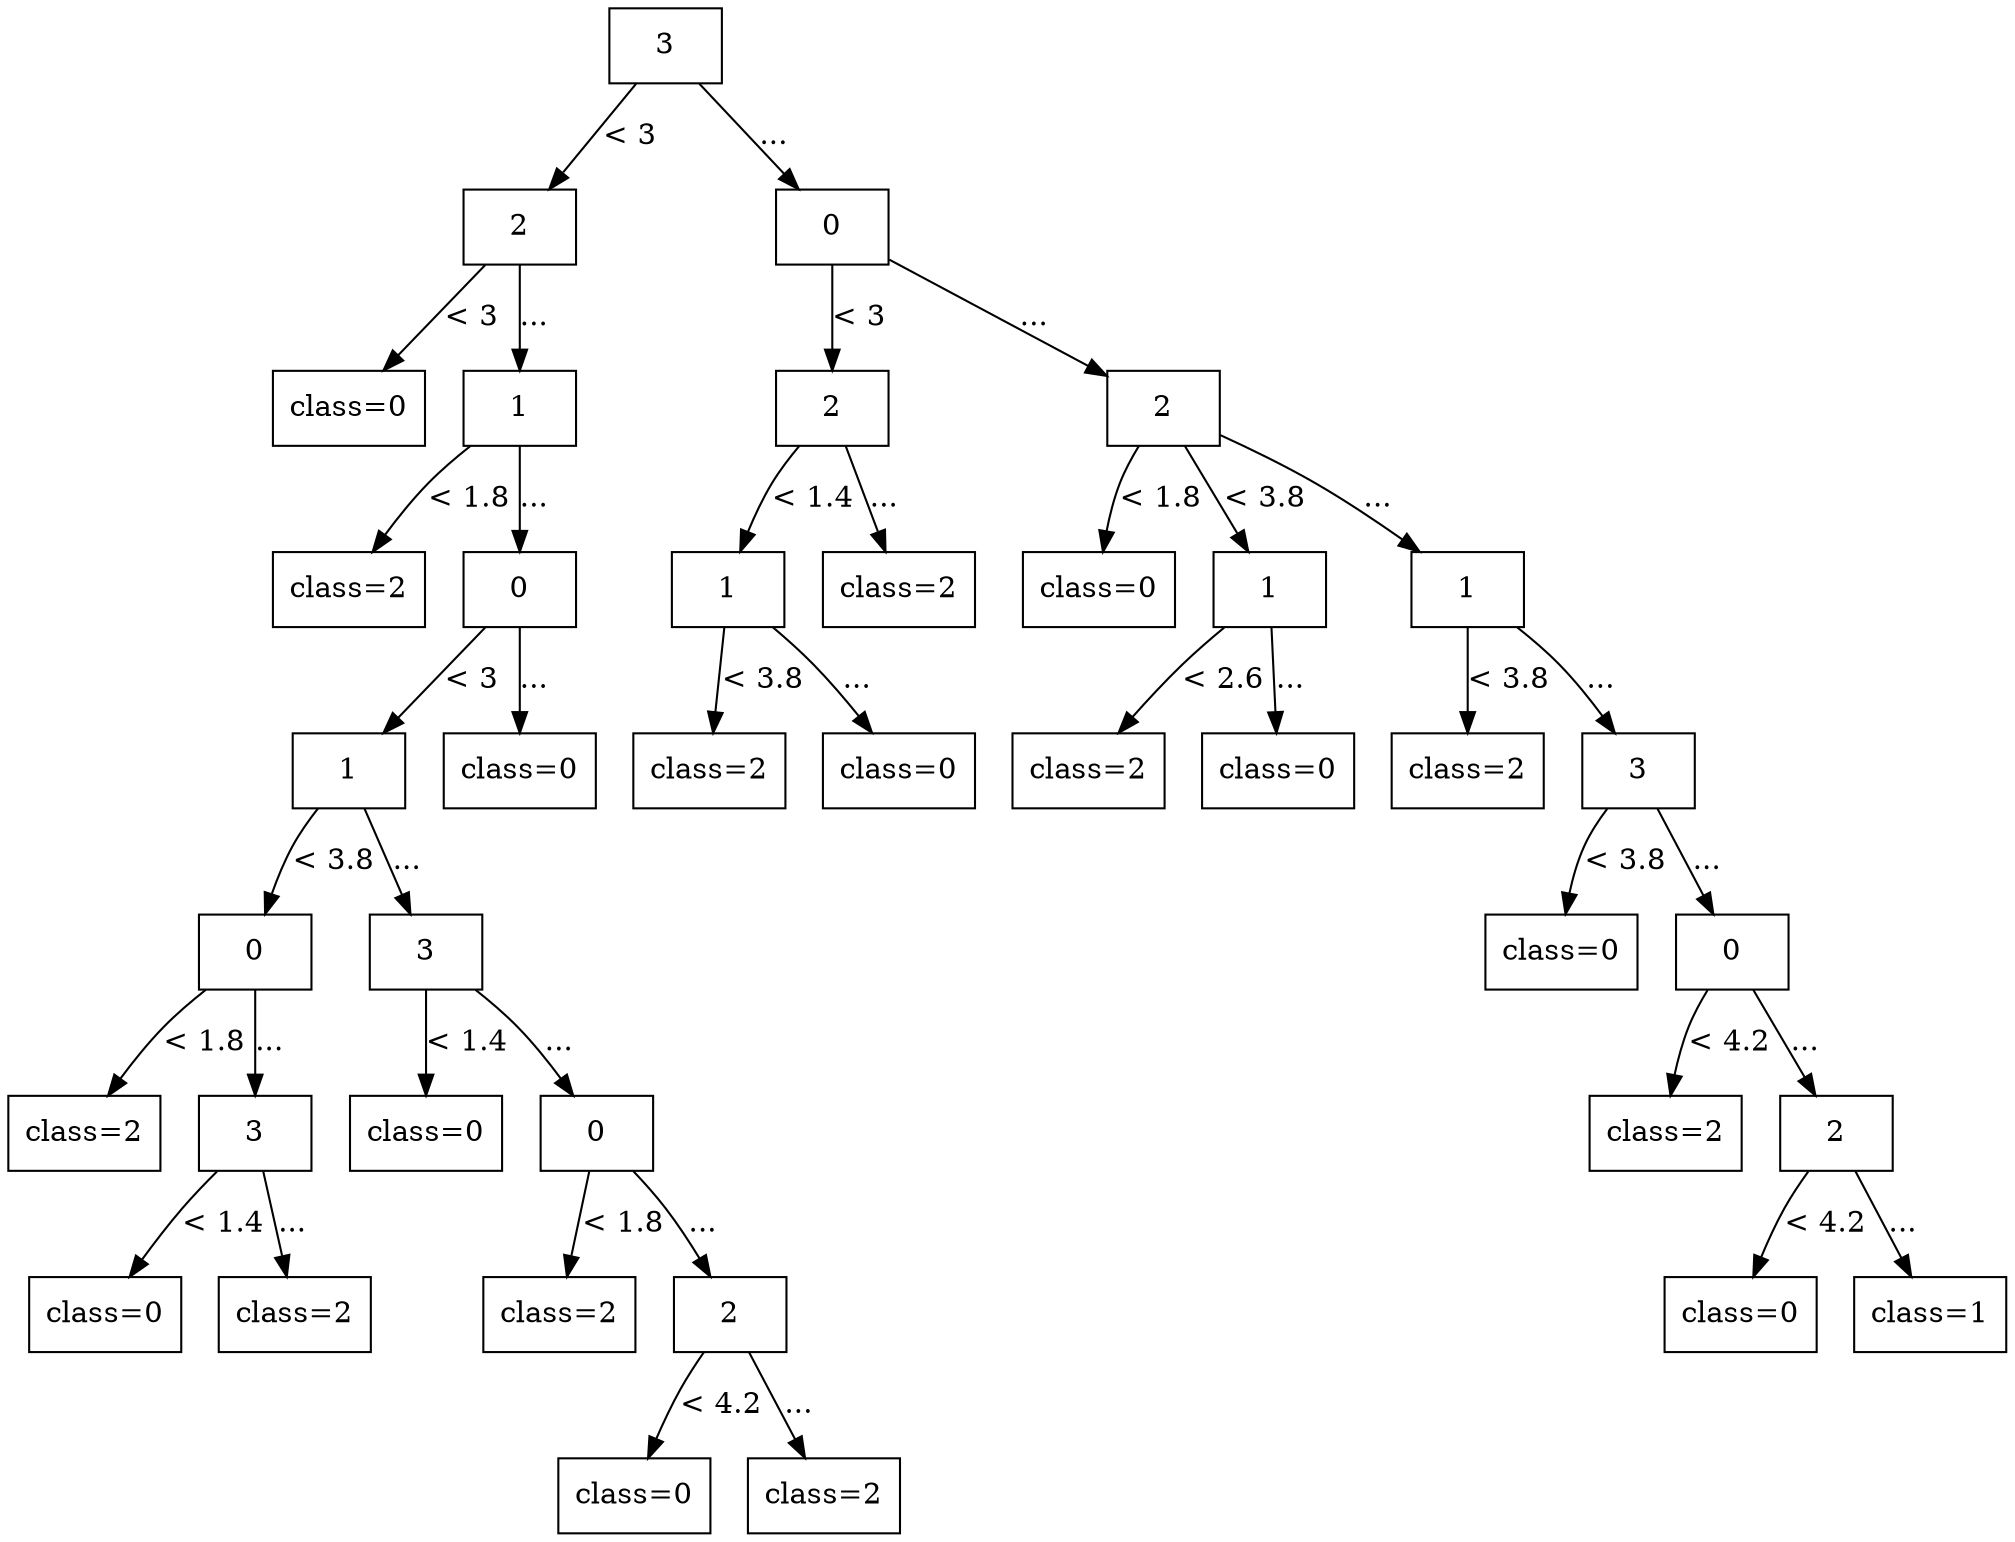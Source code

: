 digraph G {
node [shape=box];

0 [label="3"];

1 [label="2"];
20 [label="0"];

0 -> 1 [label="< 3"];
0 -> 20 [label="..."];

2 [label="class=0"];
3 [label="1"];
21 [label="2"];
26 [label="2"];

1 -> 2 [label="< 3"];
1 -> 3 [label="..."];
20 -> 21 [label="< 3"];
20 -> 26 [label="..."];

4 [label="class=2"];
5 [label="0"];
22 [label="1"];
25 [label="class=2"];
27 [label="class=0"];
28 [label="1"];
31 [label="1"];

3 -> 4 [label="< 1.8"];
3 -> 5 [label="..."];
21 -> 22 [label="< 1.4"];
21 -> 25 [label="..."];
26 -> 27 [label="< 1.8"];
26 -> 28 [label="< 3.8"];
26 -> 31 [label="..."];

6 [label="1"];
19 [label="class=0"];
23 [label="class=2"];
24 [label="class=0"];
29 [label="class=2"];
30 [label="class=0"];
32 [label="class=2"];
33 [label="3"];

5 -> 6 [label="< 3"];
5 -> 19 [label="..."];
22 -> 23 [label="< 3.8"];
22 -> 24 [label="..."];
28 -> 29 [label="< 2.6"];
28 -> 30 [label="..."];
31 -> 32 [label="< 3.8"];
31 -> 33 [label="..."];

7 [label="0"];
12 [label="3"];
34 [label="class=0"];
35 [label="0"];

6 -> 7 [label="< 3.8"];
6 -> 12 [label="..."];
33 -> 34 [label="< 3.8"];
33 -> 35 [label="..."];

8 [label="class=2"];
9 [label="3"];
13 [label="class=0"];
14 [label="0"];
36 [label="class=2"];
37 [label="2"];

7 -> 8 [label="< 1.8"];
7 -> 9 [label="..."];
12 -> 13 [label="< 1.4"];
12 -> 14 [label="..."];
35 -> 36 [label="< 4.2"];
35 -> 37 [label="..."];

10 [label="class=0"];
11 [label="class=2"];
15 [label="class=2"];
16 [label="2"];
38 [label="class=0"];
39 [label="class=1"];

9 -> 10 [label="< 1.4"];
9 -> 11 [label="..."];
14 -> 15 [label="< 1.8"];
14 -> 16 [label="..."];
37 -> 38 [label="< 4.2"];
37 -> 39 [label="..."];

17 [label="class=0"];
18 [label="class=2"];

16 -> 17 [label="< 4.2"];
16 -> 18 [label="..."];

}